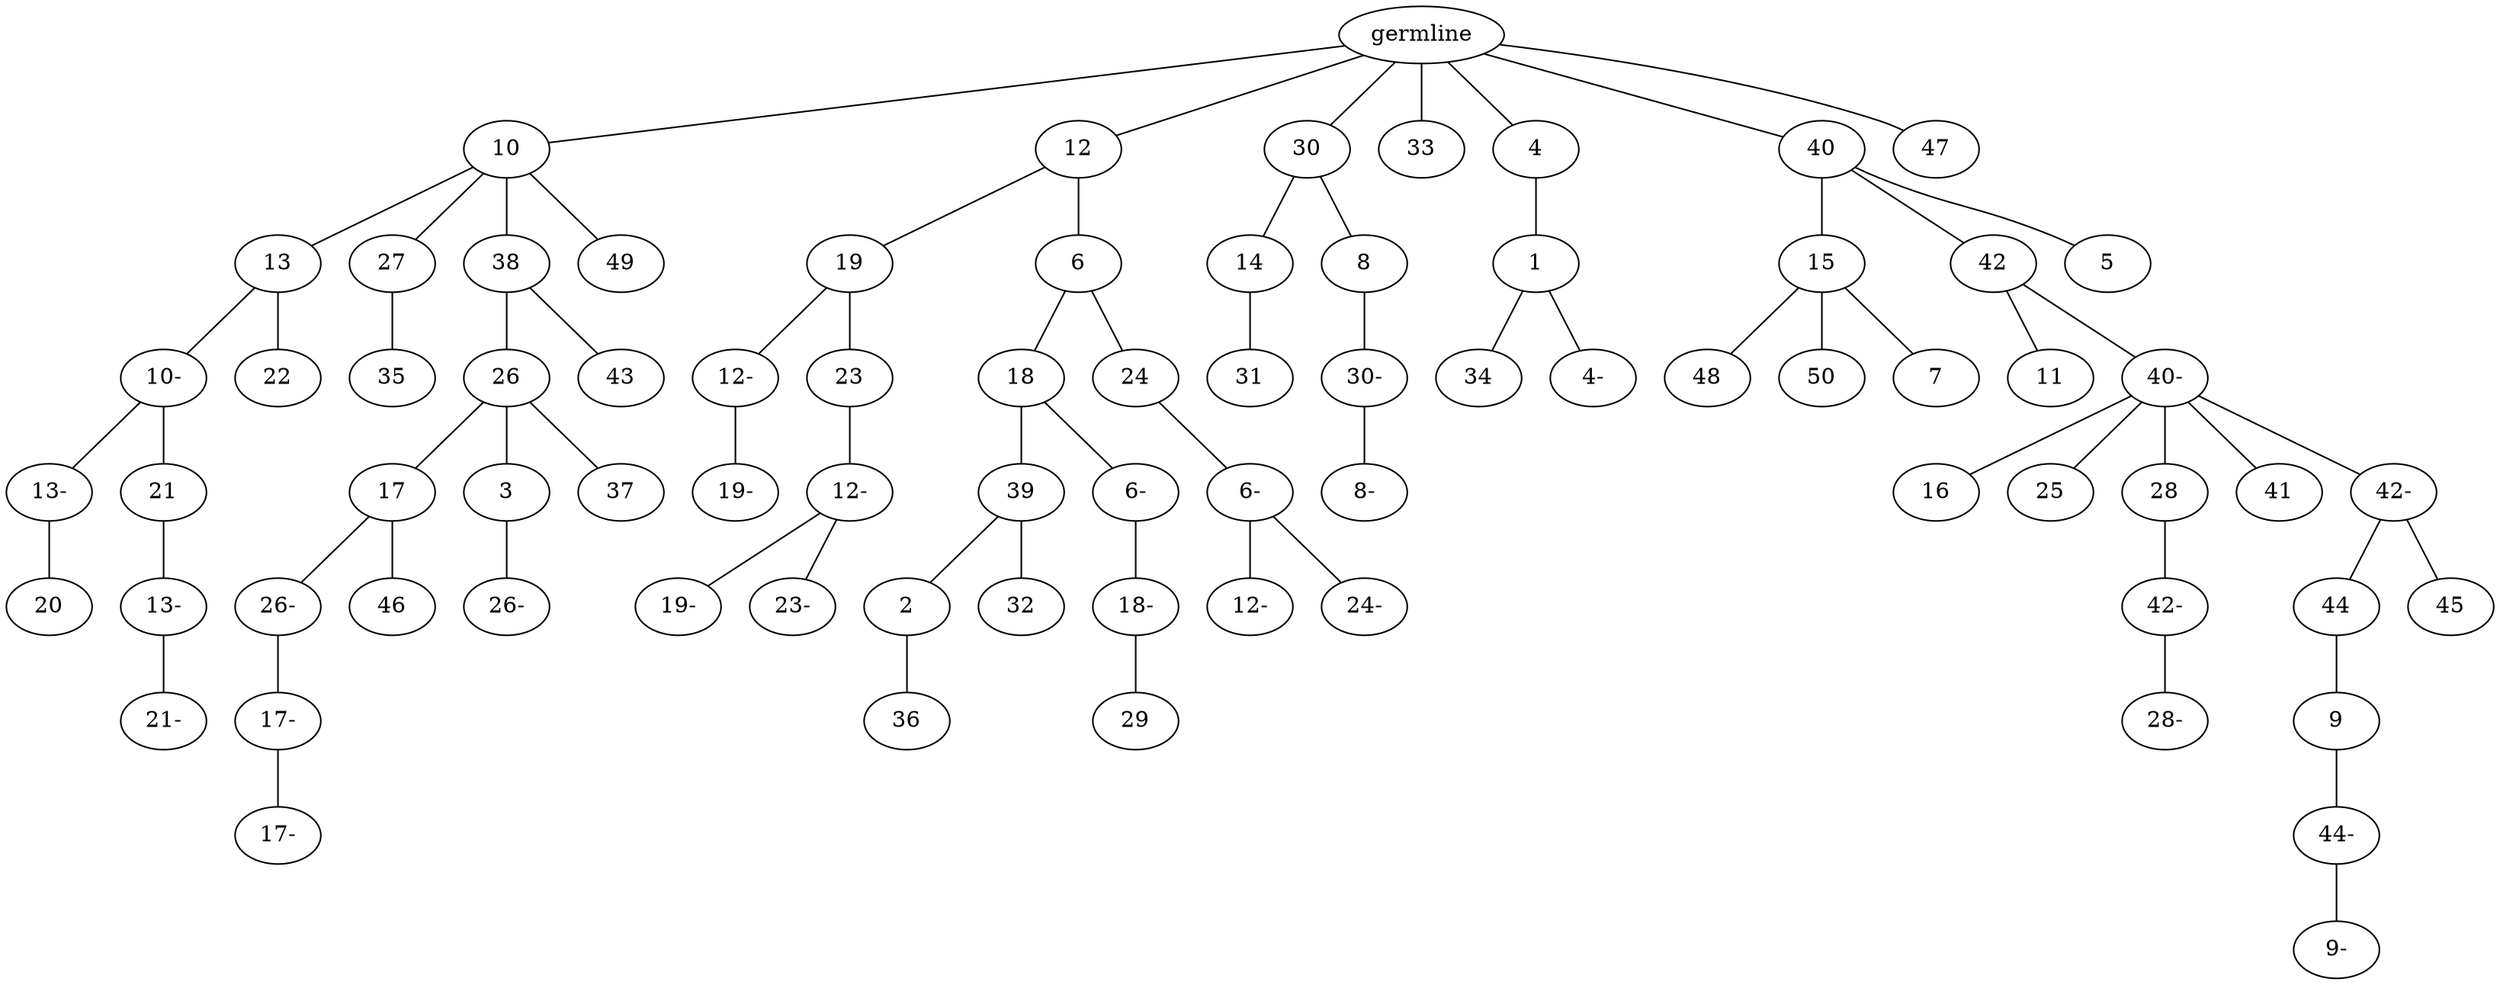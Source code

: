 graph tree {
    "139660838933456" [label="germline"];
    "139660831107296" [label="10"];
    "139660814912048" [label="13"];
    "139660814911472" [label="10-"];
    "139660814913248" [label="13-"];
    "139660814912240" [label="20"];
    "139660814910752" [label="21"];
    "139660814912096" [label="13-"];
    "139660814912432" [label="21-"];
    "139660814912192" [label="22"];
    "139660814910464" [label="27"];
    "139660814913056" [label="35"];
    "139660814913104" [label="38"];
    "139660814496288" [label="26"];
    "139660831574912" [label="17"];
    "139660831573760" [label="26-"];
    "139660831575824" [label="17-"];
    "139660831574192" [label="17-"];
    "139660831574816" [label="46"];
    "139660831572416" [label="3"];
    "139660831575200" [label="26-"];
    "139660831575248" [label="37"];
    "139660814910176" [label="43"];
    "139660814911856" [label="49"];
    "139660831106240" [label="12"];
    "139660825931936" [label="19"];
    "139660825933232" [label="12-"];
    "139660825935296" [label="19-"];
    "139660825932416" [label="23"];
    "139660825935824" [label="12-"];
    "139660825932512" [label="19-"];
    "139660825934432" [label="23-"];
    "139660825932128" [label="6"];
    "139660825934816" [label="18"];
    "139660825934720" [label="39"];
    "139660825934624" [label="2"];
    "139660825934576" [label="36"];
    "139660825933664" [label="32"];
    "139660825932896" [label="6-"];
    "139660825935488" [label="18-"];
    "139660825935440" [label="29"];
    "139660825933136" [label="24"];
    "139660825933952" [label="6-"];
    "139660825933280" [label="12-"];
    "139660825932224" [label="24-"];
    "139660814910704" [label="30"];
    "139660825934000" [label="14"];
    "139660822510752" [label="31"];
    "139660825935248" [label="8"];
    "139660822510848" [label="30-"];
    "139660822509792" [label="8-"];
    "139660825932608" [label="33"];
    "139660822508016" [label="4"];
    "139660822507920" [label="1"];
    "139660822507776" [label="34"];
    "139660822508208" [label="4-"];
    "139660822507632" [label="40"];
    "139660822509744" [label="15"];
    "139660822508640" [label="48"];
    "139660822510944" [label="50"];
    "139660822510800" [label="7"];
    "139660822509024" [label="42"];
    "139660822510560" [label="11"];
    "139660822510416" [label="40-"];
    "139660835416528" [label="16"];
    "139660835414224" [label="25"];
    "139660835416672" [label="28"];
    "139660814496192" [label="42-"];
    "139660814498208" [label="28-"];
    "139660835416912" [label="41"];
    "139660814498352" [label="42-"];
    "139660814498784" [label="44"];
    "139660814497104" [label="9"];
    "139660814498112" [label="44-"];
    "139660814498592" [label="9-"];
    "139660814497392" [label="45"];
    "139660822508688" [label="5"];
    "139660822508448" [label="47"];
    "139660838933456" -- "139660831107296";
    "139660838933456" -- "139660831106240";
    "139660838933456" -- "139660814910704";
    "139660838933456" -- "139660825932608";
    "139660838933456" -- "139660822508016";
    "139660838933456" -- "139660822507632";
    "139660838933456" -- "139660822508448";
    "139660831107296" -- "139660814912048";
    "139660831107296" -- "139660814910464";
    "139660831107296" -- "139660814913104";
    "139660831107296" -- "139660814911856";
    "139660814912048" -- "139660814911472";
    "139660814912048" -- "139660814912192";
    "139660814911472" -- "139660814913248";
    "139660814911472" -- "139660814910752";
    "139660814913248" -- "139660814912240";
    "139660814910752" -- "139660814912096";
    "139660814912096" -- "139660814912432";
    "139660814910464" -- "139660814913056";
    "139660814913104" -- "139660814496288";
    "139660814913104" -- "139660814910176";
    "139660814496288" -- "139660831574912";
    "139660814496288" -- "139660831572416";
    "139660814496288" -- "139660831575248";
    "139660831574912" -- "139660831573760";
    "139660831574912" -- "139660831574816";
    "139660831573760" -- "139660831575824";
    "139660831575824" -- "139660831574192";
    "139660831572416" -- "139660831575200";
    "139660831106240" -- "139660825931936";
    "139660831106240" -- "139660825932128";
    "139660825931936" -- "139660825933232";
    "139660825931936" -- "139660825932416";
    "139660825933232" -- "139660825935296";
    "139660825932416" -- "139660825935824";
    "139660825935824" -- "139660825932512";
    "139660825935824" -- "139660825934432";
    "139660825932128" -- "139660825934816";
    "139660825932128" -- "139660825933136";
    "139660825934816" -- "139660825934720";
    "139660825934816" -- "139660825932896";
    "139660825934720" -- "139660825934624";
    "139660825934720" -- "139660825933664";
    "139660825934624" -- "139660825934576";
    "139660825932896" -- "139660825935488";
    "139660825935488" -- "139660825935440";
    "139660825933136" -- "139660825933952";
    "139660825933952" -- "139660825933280";
    "139660825933952" -- "139660825932224";
    "139660814910704" -- "139660825934000";
    "139660814910704" -- "139660825935248";
    "139660825934000" -- "139660822510752";
    "139660825935248" -- "139660822510848";
    "139660822510848" -- "139660822509792";
    "139660822508016" -- "139660822507920";
    "139660822507920" -- "139660822507776";
    "139660822507920" -- "139660822508208";
    "139660822507632" -- "139660822509744";
    "139660822507632" -- "139660822509024";
    "139660822507632" -- "139660822508688";
    "139660822509744" -- "139660822508640";
    "139660822509744" -- "139660822510944";
    "139660822509744" -- "139660822510800";
    "139660822509024" -- "139660822510560";
    "139660822509024" -- "139660822510416";
    "139660822510416" -- "139660835416528";
    "139660822510416" -- "139660835414224";
    "139660822510416" -- "139660835416672";
    "139660822510416" -- "139660835416912";
    "139660822510416" -- "139660814498352";
    "139660835416672" -- "139660814496192";
    "139660814496192" -- "139660814498208";
    "139660814498352" -- "139660814498784";
    "139660814498352" -- "139660814497392";
    "139660814498784" -- "139660814497104";
    "139660814497104" -- "139660814498112";
    "139660814498112" -- "139660814498592";
}

